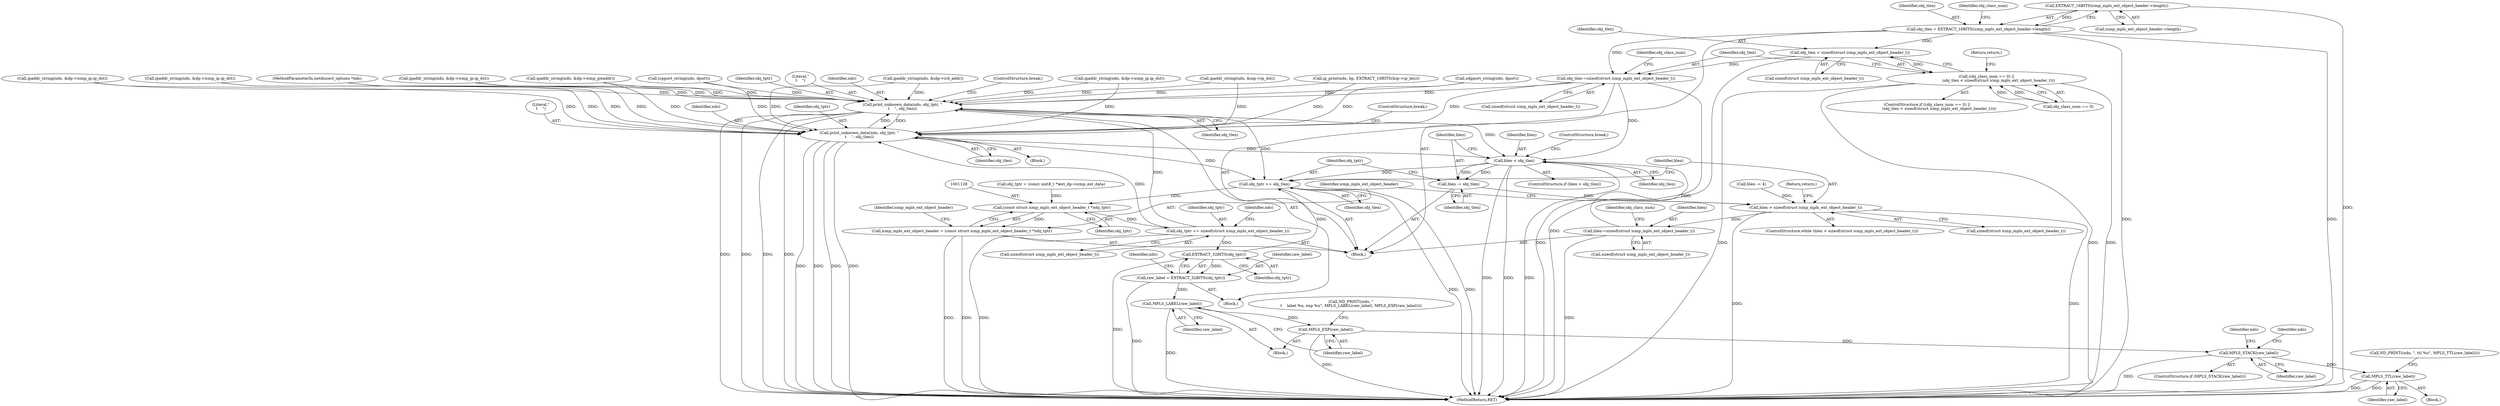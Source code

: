 digraph "0_tcpdump_2b62d1dda41590db29368ec7ba5f4faf3464765a@pointer" {
"1001135" [label="(Call,EXTRACT_16BITS(icmp_mpls_ext_object_header->length))"];
"1001133" [label="(Call,obj_tlen = EXTRACT_16BITS(icmp_mpls_ext_object_header->length))"];
"1001177" [label="(Call,obj_tlen < sizeof(struct icmp_mpls_ext_object_header_t))"];
"1001173" [label="(Call,(obj_class_num == 0) ||\n                    (obj_tlen < sizeof(struct icmp_mpls_ext_object_header_t)))"];
"1001183" [label="(Call,obj_tlen-=sizeof(struct icmp_mpls_ext_object_header_t))"];
"1001229" [label="(Call,print_unknown_data(ndo, obj_tptr, \"\n\t    \", obj_tlen))"];
"1001237" [label="(Call,print_unknown_data(ndo, obj_tptr, \"\n\t    \", obj_tlen))"];
"1001244" [label="(Call,hlen < obj_tlen)"];
"1001248" [label="(Call,hlen -= obj_tlen)"];
"1001120" [label="(Call,hlen > sizeof(struct icmp_mpls_ext_object_header_t))"];
"1001168" [label="(Call,hlen-=sizeof(struct icmp_mpls_ext_object_header_t))"];
"1001251" [label="(Call,obj_tptr += obj_tlen)"];
"1001127" [label="(Call,(const struct icmp_mpls_ext_object_header_t *)obj_tptr)"];
"1001125" [label="(Call,icmp_mpls_ext_object_header = (const struct icmp_mpls_ext_object_header_t *)obj_tptr)"];
"1001149" [label="(Call,obj_tptr += sizeof(struct icmp_mpls_ext_object_header_t))"];
"1001201" [label="(Call,EXTRACT_32BITS(obj_tptr))"];
"1001199" [label="(Call,raw_label = EXTRACT_32BITS(obj_tptr))"];
"1001209" [label="(Call,MPLS_LABEL(raw_label))"];
"1001211" [label="(Call,MPLS_EXP(raw_label))"];
"1001214" [label="(Call,MPLS_STACK(raw_label))"];
"1001225" [label="(Call,MPLS_TTL(raw_label))"];
"1001243" [label="(ControlStructure,if (hlen < obj_tlen))"];
"1001168" [label="(Call,hlen-=sizeof(struct icmp_mpls_ext_object_header_t))"];
"1000311" [label="(Call,udpport_string(ndo, dport))"];
"1001238" [label="(Identifier,ndo)"];
"1001121" [label="(Identifier,hlen)"];
"1001250" [label="(Identifier,obj_tlen)"];
"1001248" [label="(Call,hlen -= obj_tlen)"];
"1001135" [label="(Call,EXTRACT_16BITS(icmp_mpls_ext_object_header->length))"];
"1001223" [label="(Block,)"];
"1001173" [label="(Call,(obj_class_num == 0) ||\n                    (obj_tlen < sizeof(struct icmp_mpls_ext_object_header_t)))"];
"1001136" [label="(Call,icmp_mpls_ext_object_header->length)"];
"1001242" [label="(ControlStructure,break;)"];
"1001155" [label="(Identifier,ndo)"];
"1001260" [label="(MethodReturn,RET)"];
"1001215" [label="(Identifier,raw_label)"];
"1001208" [label="(Block,)"];
"1001177" [label="(Call,obj_tlen < sizeof(struct icmp_mpls_ext_object_header_t))"];
"1001122" [label="(Call,sizeof(struct icmp_mpls_ext_object_header_t))"];
"1001237" [label="(Call,print_unknown_data(ndo, obj_tptr, \"\n\t    \", obj_tlen))"];
"1001231" [label="(Identifier,obj_tptr)"];
"1001211" [label="(Call,MPLS_EXP(raw_label))"];
"1000383" [label="(Call,ipaddr_string(ndo, &dp->icmp_ip.ip_dst))"];
"1001214" [label="(Call,MPLS_STACK(raw_label))"];
"1001199" [label="(Call,raw_label = EXTRACT_32BITS(obj_tptr))"];
"1001132" [label="(Identifier,icmp_mpls_ext_object_header)"];
"1001220" [label="(Call,ND_PRINT((ndo, \", ttl %u\", MPLS_TTL(raw_label))))"];
"1001202" [label="(Identifier,obj_tptr)"];
"1001246" [label="(Identifier,obj_tlen)"];
"1001178" [label="(Identifier,obj_tlen)"];
"1001124" [label="(Block,)"];
"1001201" [label="(Call,EXTRACT_32BITS(obj_tptr))"];
"1001183" [label="(Call,obj_tlen-=sizeof(struct icmp_mpls_ext_object_header_t))"];
"1001193" [label="(Block,)"];
"1001252" [label="(Identifier,obj_tptr)"];
"1001251" [label="(Call,obj_tptr += obj_tlen)"];
"1001172" [label="(ControlStructure,if ((obj_class_num == 0) ||\n                    (obj_tlen < sizeof(struct icmp_mpls_ext_object_header_t))))"];
"1001185" [label="(Call,sizeof(struct icmp_mpls_ext_object_header_t))"];
"1000110" [label="(MethodParameterIn,netdissect_options *ndo)"];
"1001150" [label="(Identifier,obj_tptr)"];
"1001210" [label="(Identifier,raw_label)"];
"1001241" [label="(Identifier,obj_tlen)"];
"1001126" [label="(Identifier,icmp_mpls_ext_object_header)"];
"1001213" [label="(ControlStructure,if (MPLS_STACK(raw_label)))"];
"1001188" [label="(Identifier,obj_class_num)"];
"1001134" [label="(Identifier,obj_tlen)"];
"1001169" [label="(Identifier,hlen)"];
"1001179" [label="(Call,sizeof(struct icmp_mpls_ext_object_header_t))"];
"1000959" [label="(Call,ip_print(ndo, bp, EXTRACT_16BITS(&ip->ip_len)))"];
"1000221" [label="(Call,ipaddr_string(ndo, &dp->icmp_ip.ip_dst))"];
"1001232" [label="(Literal,\"\n\t    \")"];
"1001151" [label="(Call,sizeof(struct icmp_mpls_ext_object_header_t))"];
"1000408" [label="(Call,ipaddr_string(ndo, &dp->icmp_ip.ip_dst))"];
"1000293" [label="(Call,tcpport_string(ndo, dport))"];
"1001203" [label="(Call,ND_PRINT((ndo, \"\n\t    label %u, exp %u\", MPLS_LABEL(raw_label), MPLS_EXP(raw_label))))"];
"1001240" [label="(Literal,\"\n\t    \")"];
"1001218" [label="(Identifier,ndo)"];
"1001140" [label="(Identifier,obj_class_num)"];
"1001254" [label="(Return,return;)"];
"1000323" [label="(Call,ipaddr_string(ndo, &oip->ip_dst))"];
"1000365" [label="(Call,ipaddr_string(ndo, &dp->icmp_ip.ip_dst))"];
"1001133" [label="(Call,obj_tlen = EXTRACT_16BITS(icmp_mpls_ext_object_header->length))"];
"1001253" [label="(Identifier,obj_tlen)"];
"1001245" [label="(Identifier,hlen)"];
"1001205" [label="(Identifier,ndo)"];
"1001209" [label="(Call,MPLS_LABEL(raw_label))"];
"1001233" [label="(Identifier,obj_tlen)"];
"1001119" [label="(ControlStructure,while (hlen > sizeof(struct icmp_mpls_ext_object_header_t)))"];
"1001225" [label="(Call,MPLS_TTL(raw_label))"];
"1001125" [label="(Call,icmp_mpls_ext_object_header = (const struct icmp_mpls_ext_object_header_t *)obj_tptr)"];
"1001200" [label="(Identifier,raw_label)"];
"1001189" [label="(Block,)"];
"1001230" [label="(Identifier,ndo)"];
"1001212" [label="(Identifier,raw_label)"];
"1001184" [label="(Identifier,obj_tlen)"];
"1001234" [label="(ControlStructure,break;)"];
"1001247" [label="(ControlStructure,break;)"];
"1001149" [label="(Call,obj_tptr += sizeof(struct icmp_mpls_ext_object_header_t))"];
"1001109" [label="(Call,hlen -= 4)"];
"1001127" [label="(Call,(const struct icmp_mpls_ext_object_header_t *)obj_tptr)"];
"1001239" [label="(Identifier,obj_tptr)"];
"1001222" [label="(Identifier,ndo)"];
"1001244" [label="(Call,hlen < obj_tlen)"];
"1001249" [label="(Identifier,hlen)"];
"1001182" [label="(Return,return;)"];
"1001120" [label="(Call,hlen > sizeof(struct icmp_mpls_ext_object_header_t))"];
"1001175" [label="(Identifier,obj_class_num)"];
"1001170" [label="(Call,sizeof(struct icmp_mpls_ext_object_header_t))"];
"1000656" [label="(Call,ipaddr_string(ndo, &idp->ird_addr))"];
"1001229" [label="(Call,print_unknown_data(ndo, obj_tptr, \"\n\t    \", obj_tlen))"];
"1001129" [label="(Identifier,obj_tptr)"];
"1001226" [label="(Identifier,raw_label)"];
"1001174" [label="(Call,obj_class_num == 0)"];
"1001112" [label="(Call,obj_tptr = (const uint8_t *)ext_dp->icmp_ext_data)"];
"1000448" [label="(Call,ipaddr_string(ndo, &dp->icmp_gwaddr))"];
"1001135" -> "1001133"  [label="AST: "];
"1001135" -> "1001136"  [label="CFG: "];
"1001136" -> "1001135"  [label="AST: "];
"1001133" -> "1001135"  [label="CFG: "];
"1001135" -> "1001260"  [label="DDG: "];
"1001135" -> "1001133"  [label="DDG: "];
"1001133" -> "1001124"  [label="AST: "];
"1001134" -> "1001133"  [label="AST: "];
"1001140" -> "1001133"  [label="CFG: "];
"1001133" -> "1001260"  [label="DDG: "];
"1001133" -> "1001260"  [label="DDG: "];
"1001133" -> "1001177"  [label="DDG: "];
"1001133" -> "1001183"  [label="DDG: "];
"1001177" -> "1001173"  [label="AST: "];
"1001177" -> "1001179"  [label="CFG: "];
"1001178" -> "1001177"  [label="AST: "];
"1001179" -> "1001177"  [label="AST: "];
"1001173" -> "1001177"  [label="CFG: "];
"1001177" -> "1001260"  [label="DDG: "];
"1001177" -> "1001173"  [label="DDG: "];
"1001177" -> "1001183"  [label="DDG: "];
"1001173" -> "1001172"  [label="AST: "];
"1001173" -> "1001174"  [label="CFG: "];
"1001174" -> "1001173"  [label="AST: "];
"1001182" -> "1001173"  [label="CFG: "];
"1001184" -> "1001173"  [label="CFG: "];
"1001173" -> "1001260"  [label="DDG: "];
"1001173" -> "1001260"  [label="DDG: "];
"1001173" -> "1001260"  [label="DDG: "];
"1001174" -> "1001173"  [label="DDG: "];
"1001174" -> "1001173"  [label="DDG: "];
"1001183" -> "1001124"  [label="AST: "];
"1001183" -> "1001185"  [label="CFG: "];
"1001184" -> "1001183"  [label="AST: "];
"1001185" -> "1001183"  [label="AST: "];
"1001188" -> "1001183"  [label="CFG: "];
"1001183" -> "1001260"  [label="DDG: "];
"1001183" -> "1001229"  [label="DDG: "];
"1001183" -> "1001237"  [label="DDG: "];
"1001183" -> "1001244"  [label="DDG: "];
"1001229" -> "1001193"  [label="AST: "];
"1001229" -> "1001233"  [label="CFG: "];
"1001230" -> "1001229"  [label="AST: "];
"1001231" -> "1001229"  [label="AST: "];
"1001232" -> "1001229"  [label="AST: "];
"1001233" -> "1001229"  [label="AST: "];
"1001234" -> "1001229"  [label="CFG: "];
"1001229" -> "1001260"  [label="DDG: "];
"1001229" -> "1001260"  [label="DDG: "];
"1001229" -> "1001260"  [label="DDG: "];
"1001229" -> "1001260"  [label="DDG: "];
"1000311" -> "1001229"  [label="DDG: "];
"1000293" -> "1001229"  [label="DDG: "];
"1000383" -> "1001229"  [label="DDG: "];
"1000408" -> "1001229"  [label="DDG: "];
"1000365" -> "1001229"  [label="DDG: "];
"1000323" -> "1001229"  [label="DDG: "];
"1000656" -> "1001229"  [label="DDG: "];
"1000959" -> "1001229"  [label="DDG: "];
"1001237" -> "1001229"  [label="DDG: "];
"1000221" -> "1001229"  [label="DDG: "];
"1000448" -> "1001229"  [label="DDG: "];
"1000110" -> "1001229"  [label="DDG: "];
"1001149" -> "1001229"  [label="DDG: "];
"1001229" -> "1001237"  [label="DDG: "];
"1001229" -> "1001244"  [label="DDG: "];
"1001229" -> "1001251"  [label="DDG: "];
"1001237" -> "1001189"  [label="AST: "];
"1001237" -> "1001241"  [label="CFG: "];
"1001238" -> "1001237"  [label="AST: "];
"1001239" -> "1001237"  [label="AST: "];
"1001240" -> "1001237"  [label="AST: "];
"1001241" -> "1001237"  [label="AST: "];
"1001242" -> "1001237"  [label="CFG: "];
"1001237" -> "1001260"  [label="DDG: "];
"1001237" -> "1001260"  [label="DDG: "];
"1001237" -> "1001260"  [label="DDG: "];
"1001237" -> "1001260"  [label="DDG: "];
"1000311" -> "1001237"  [label="DDG: "];
"1000293" -> "1001237"  [label="DDG: "];
"1000383" -> "1001237"  [label="DDG: "];
"1000408" -> "1001237"  [label="DDG: "];
"1000365" -> "1001237"  [label="DDG: "];
"1000323" -> "1001237"  [label="DDG: "];
"1000656" -> "1001237"  [label="DDG: "];
"1000959" -> "1001237"  [label="DDG: "];
"1000221" -> "1001237"  [label="DDG: "];
"1000448" -> "1001237"  [label="DDG: "];
"1000110" -> "1001237"  [label="DDG: "];
"1001149" -> "1001237"  [label="DDG: "];
"1001237" -> "1001244"  [label="DDG: "];
"1001237" -> "1001251"  [label="DDG: "];
"1001244" -> "1001243"  [label="AST: "];
"1001244" -> "1001246"  [label="CFG: "];
"1001245" -> "1001244"  [label="AST: "];
"1001246" -> "1001244"  [label="AST: "];
"1001247" -> "1001244"  [label="CFG: "];
"1001249" -> "1001244"  [label="CFG: "];
"1001244" -> "1001260"  [label="DDG: "];
"1001244" -> "1001260"  [label="DDG: "];
"1001244" -> "1001260"  [label="DDG: "];
"1001168" -> "1001244"  [label="DDG: "];
"1001244" -> "1001248"  [label="DDG: "];
"1001244" -> "1001248"  [label="DDG: "];
"1001244" -> "1001251"  [label="DDG: "];
"1001248" -> "1001124"  [label="AST: "];
"1001248" -> "1001250"  [label="CFG: "];
"1001249" -> "1001248"  [label="AST: "];
"1001250" -> "1001248"  [label="AST: "];
"1001252" -> "1001248"  [label="CFG: "];
"1001248" -> "1001120"  [label="DDG: "];
"1001120" -> "1001119"  [label="AST: "];
"1001120" -> "1001122"  [label="CFG: "];
"1001121" -> "1001120"  [label="AST: "];
"1001122" -> "1001120"  [label="AST: "];
"1001126" -> "1001120"  [label="CFG: "];
"1001254" -> "1001120"  [label="CFG: "];
"1001120" -> "1001260"  [label="DDG: "];
"1001120" -> "1001260"  [label="DDG: "];
"1001109" -> "1001120"  [label="DDG: "];
"1001120" -> "1001168"  [label="DDG: "];
"1001168" -> "1001124"  [label="AST: "];
"1001168" -> "1001170"  [label="CFG: "];
"1001169" -> "1001168"  [label="AST: "];
"1001170" -> "1001168"  [label="AST: "];
"1001175" -> "1001168"  [label="CFG: "];
"1001168" -> "1001260"  [label="DDG: "];
"1001251" -> "1001124"  [label="AST: "];
"1001251" -> "1001253"  [label="CFG: "];
"1001252" -> "1001251"  [label="AST: "];
"1001253" -> "1001251"  [label="AST: "];
"1001121" -> "1001251"  [label="CFG: "];
"1001251" -> "1001260"  [label="DDG: "];
"1001251" -> "1001260"  [label="DDG: "];
"1001251" -> "1001127"  [label="DDG: "];
"1001201" -> "1001251"  [label="DDG: "];
"1001127" -> "1001125"  [label="AST: "];
"1001127" -> "1001129"  [label="CFG: "];
"1001128" -> "1001127"  [label="AST: "];
"1001129" -> "1001127"  [label="AST: "];
"1001125" -> "1001127"  [label="CFG: "];
"1001127" -> "1001125"  [label="DDG: "];
"1001112" -> "1001127"  [label="DDG: "];
"1001127" -> "1001149"  [label="DDG: "];
"1001125" -> "1001124"  [label="AST: "];
"1001126" -> "1001125"  [label="AST: "];
"1001132" -> "1001125"  [label="CFG: "];
"1001125" -> "1001260"  [label="DDG: "];
"1001125" -> "1001260"  [label="DDG: "];
"1001149" -> "1001124"  [label="AST: "];
"1001149" -> "1001151"  [label="CFG: "];
"1001150" -> "1001149"  [label="AST: "];
"1001151" -> "1001149"  [label="AST: "];
"1001155" -> "1001149"  [label="CFG: "];
"1001149" -> "1001260"  [label="DDG: "];
"1001149" -> "1001201"  [label="DDG: "];
"1001201" -> "1001199"  [label="AST: "];
"1001201" -> "1001202"  [label="CFG: "];
"1001202" -> "1001201"  [label="AST: "];
"1001199" -> "1001201"  [label="CFG: "];
"1001201" -> "1001260"  [label="DDG: "];
"1001201" -> "1001199"  [label="DDG: "];
"1001199" -> "1001193"  [label="AST: "];
"1001200" -> "1001199"  [label="AST: "];
"1001205" -> "1001199"  [label="CFG: "];
"1001199" -> "1001260"  [label="DDG: "];
"1001199" -> "1001209"  [label="DDG: "];
"1001209" -> "1001208"  [label="AST: "];
"1001209" -> "1001210"  [label="CFG: "];
"1001210" -> "1001209"  [label="AST: "];
"1001212" -> "1001209"  [label="CFG: "];
"1001209" -> "1001260"  [label="DDG: "];
"1001209" -> "1001211"  [label="DDG: "];
"1001211" -> "1001208"  [label="AST: "];
"1001211" -> "1001212"  [label="CFG: "];
"1001212" -> "1001211"  [label="AST: "];
"1001203" -> "1001211"  [label="CFG: "];
"1001211" -> "1001260"  [label="DDG: "];
"1001211" -> "1001214"  [label="DDG: "];
"1001214" -> "1001213"  [label="AST: "];
"1001214" -> "1001215"  [label="CFG: "];
"1001215" -> "1001214"  [label="AST: "];
"1001218" -> "1001214"  [label="CFG: "];
"1001222" -> "1001214"  [label="CFG: "];
"1001214" -> "1001260"  [label="DDG: "];
"1001214" -> "1001225"  [label="DDG: "];
"1001225" -> "1001223"  [label="AST: "];
"1001225" -> "1001226"  [label="CFG: "];
"1001226" -> "1001225"  [label="AST: "];
"1001220" -> "1001225"  [label="CFG: "];
"1001225" -> "1001260"  [label="DDG: "];
"1001225" -> "1001260"  [label="DDG: "];
}
